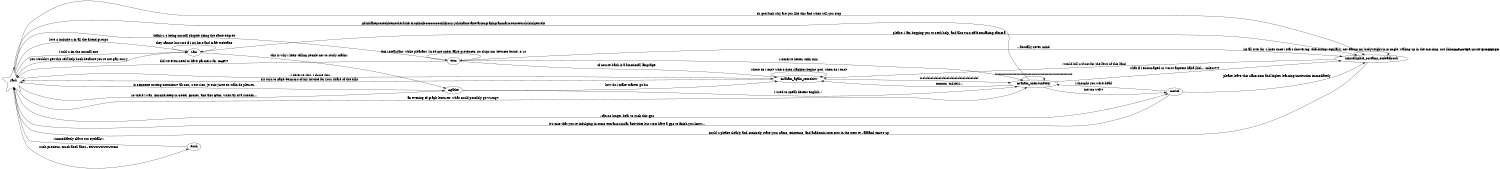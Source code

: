 digraph academic_neural_net {
	graph [rankdir=LR,
		size="10,10"
	];
	node [style=rounded,shape=ellipse];
	Jack	 [shape=star];
	Sam	 [shape=ellipse];
	Graham_unfortunately	 [shape=ellipse];
	Graham_again_somehow	 [shape=ellipse];
	<unintelligible_screams_0xdeadb00b>	 [shape=ellipse];
	Tom	 [shape=ellipse];
	Agathe	 [shape=ellipse];
	Detlef	 [shape=ellipse];

	Jack -> Sam	   [label="love 2 include u in all the friend groups"];
	Jack -> Sam	   [label="i told u im the normal one"];
	Jack -> Graham_unfortunately	 [label="an evening of graph lectures! what could possibly go wrong?!"];
	Jack -> Graham_again_somehow	 [label="...i deserve this. i chose this."];
	Jack -> Agathe [label="so there i was, knuckle-deep in Gödel, Escher, and also Bach, when all of a sudden..."];
	Jack -> <unintelligible_screams_0xdeadb00b>	 [label="oh god fuck why are you like this and when will you stop"];
	Jack -> Tom	   [label="thank u 4 being normal despite doing the same degree"];
	Jack -> Detlef [label="i can no longer bear to suck this gp2"];
	Jack -> Pooh	 [label="such precious. much floof. abso - FUUUUUUUUUCK"];

	Sam -> Jack	   [label="you wouldn't get this self help book because you're not gay. sorry"];
	Sam -> Agathe  [label="this is why i keep telling people not to study maths!"];
	Sam -> Sam     [label="they cannot hurt me if i sit here and craft toebeans"];
	Sam -> <unintelligible_screams_0xdeadb00b> [label="please. i am begging you to seek help, and also turn off front-facing camera"]

	Graham_unfortunately -> Jack	 [label=gbkshakegooseshitemotherfukerdropkickboooooooooiiiiiiicurryshitpantstaxevasiongraphgrammarcreosotetrololololgetrekt];
	Graham_unfortunately -> Graham_unfortunately	 [label=luuuuuuuuuuuuuuuuuuuuuuuuuuuuuuuuuuuuuuuut];
	Graham_unfortunately -> Graham_again_somehow	 [label="mmmm, mirchiz..."];
	Graham_unfortunately -> <unintelligible_screams_0xdeadb00b>	 [label="what if i encouraged ur worst aspects haha jklol... unless???"];
	Graham_unfortunately -> Detlef	 [label="me too wtf??"];

	Graham_again_somehow -> Jack	 [label="pls turn to page 9928424 of my invoice for your share of the bills"];
	Graham_again_somehow -> Graham_unfortunately	 [label=trololololololololololololololololololololol];
	Graham_again_somehow -> Graham_again_somehow	 [label="where do i end? where does slackbot begin? god, when do i end?"];
	Agathe -> Jack	 [label="is someone cutting octonions? ah non, c’est rien, je suis juste en train de pleurer."];
	Agathe -> Graham_unfortunately	 [label="i used to speak decent english :( "];
	Agathe -> Graham_again_somehow	 [label="how do i make toaster go brr"];

	<unintelligible_screams_0xdeadb00b> -> Jack	 [label="could u please clearly and concisely state your name, existence, and academic interests in the next te - aaaand time's up"];
	<unintelligible_screams_0xdeadb00b> -> Graham_again_somehow	 [label="i would kill u if not for the laws of this land"];
	<unintelligible_screams_0xdeadb00b> -> <unintelligible_screams_0xdeadb00b>	 [label="its all over for u hoes once i start showering, exercising regularly, not eating my bodyweight in pr0ngle, waking up in the morning, not lickCHARACTER LIMIT EXCEEDED"];

	Tom -> Graham_unfortunately	 [label="I deserve better than this."];
	Tom -> Jack [label="did we even need to have partners for ICAR??"];
	Tom -> Graham_again_somehow [label="of course bash is a functional language!"];
	Tom -> <unintelligible_screams_0xdeadb00b>	 [label="...actually never mind"];
	Tom -> Tom [label="this restaurant, while pleasant, lured me under false pretences. no slugs nor lettuces found, 0/10"]

	Detlef -> Jack	 [label="it's nice that you're indulging in some extracurricular activities but I DO have a gp2 to finish you know..."];
	Detlef -> Graham_unfortunately	 [label="i thought you were dead"];
	Detlef -> <unintelligible_screams_0xdeadb00b> [label="please leave this classroom and higher learning institution immediately"];

	Pooh -> Jack	 [label="<immediately claws out eyeballs>"];
}
